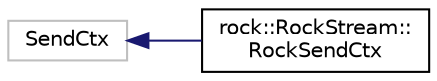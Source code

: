 digraph "类继承关系图"
{
 // LATEX_PDF_SIZE
  edge [fontname="Helvetica",fontsize="10",labelfontname="Helvetica",labelfontsize="10"];
  node [fontname="Helvetica",fontsize="10",shape=record];
  rankdir="LR";
  Node49 [label="SendCtx",height=0.2,width=0.4,color="grey75", fillcolor="white", style="filled",tooltip=" "];
  Node49 -> Node0 [dir="back",color="midnightblue",fontsize="10",style="solid",fontname="Helvetica"];
  Node0 [label="rock::RockStream::\lRockSendCtx",height=0.2,width=0.4,color="black", fillcolor="white", style="filled",URL="$structrock_1_1RockStream_1_1RockSendCtx.html",tooltip=" "];
}
